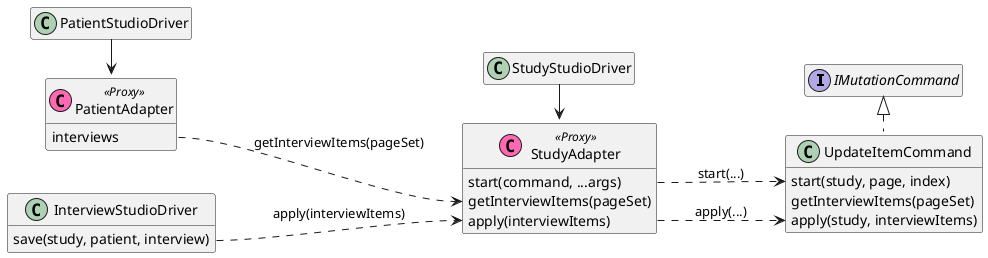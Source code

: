 @startuml drivers

interface IMutationCommand
class StudyAdapter <<(C, HotPink) Proxy>> {
  start(command, ...args)
  getInterviewItems(pageSet)
  apply(interviewItems)
}
class PatientAdapter <<(C, HotPink) Proxy>> {
  interviews
}
class UpdateItemCommand {
  start(study, page, index)
  getInterviewItems(pageSet)
  apply(study, interviewItems)
}
class InterviewStudioDriver {
  save(study, patient, interview)
}

left to right direction
PatientStudioDriver -> PatientAdapter
StudyStudioDriver -> StudyAdapter
StudyAdapter::start ..> UpdateItemCommand::start : start(...)
StudyAdapter::apply ..> UpdateItemCommand::apply : apply(...)
PatientAdapter::interviews ..> StudyAdapter::getInterviewItems : getInterviewItems(pageSet)
InterviewStudioDriver::save ..> StudyAdapter::apply : apply(interviewItems)
UpdateItemCommand .u|> IMutationCommand

hide members
show UpdateItemCommand methods
show StudyAdapter methods
show PatientAdapter fields
show InterviewStudioDriver methods
@enduml

@startuml drivers2
together {
  class StudioDrivers
  class ClientDrivers
}
together {
  class StudyStudioDriver{
    +save(studyAdapter)
  }
  class PatientStudioDriver
  class InterviewStudioDriver {
    +save(studyAdapter, patient, interview)
  }
}
together {
  class StudyClientDriver{
    +save(studyAdapter)
  }
  class PatientClientDriver
  class InterviewClientDriver{
    +save(study, patient, interview)
  }
}
left to right direction
StudioDrivers *---> ClientDrivers
StudyStudioDriver -* StudioDrivers
PatientStudioDriver - StudyStudioDriver
InterviewStudioDriver - PatientStudioDriver
ClientDrivers *- StudyClientDriver
StudyClientDriver - PatientClientDriver
PatientClientDriver - InterviewClientDriver
StudyStudioDriver::save ...> StudyClientDriver::save
PatientStudioDriver ...> PatientClientDriver
InterviewStudioDriver::save ...> InterviewClientDriver::save
InterviewStudioDriver::save .> StudyStudioDriver::save
hide members
show InterviewStudioDriver methods
show StudyStudioDriver methods
show InterviewClientDriver methods
show StudyClientDriver methods
@enduml